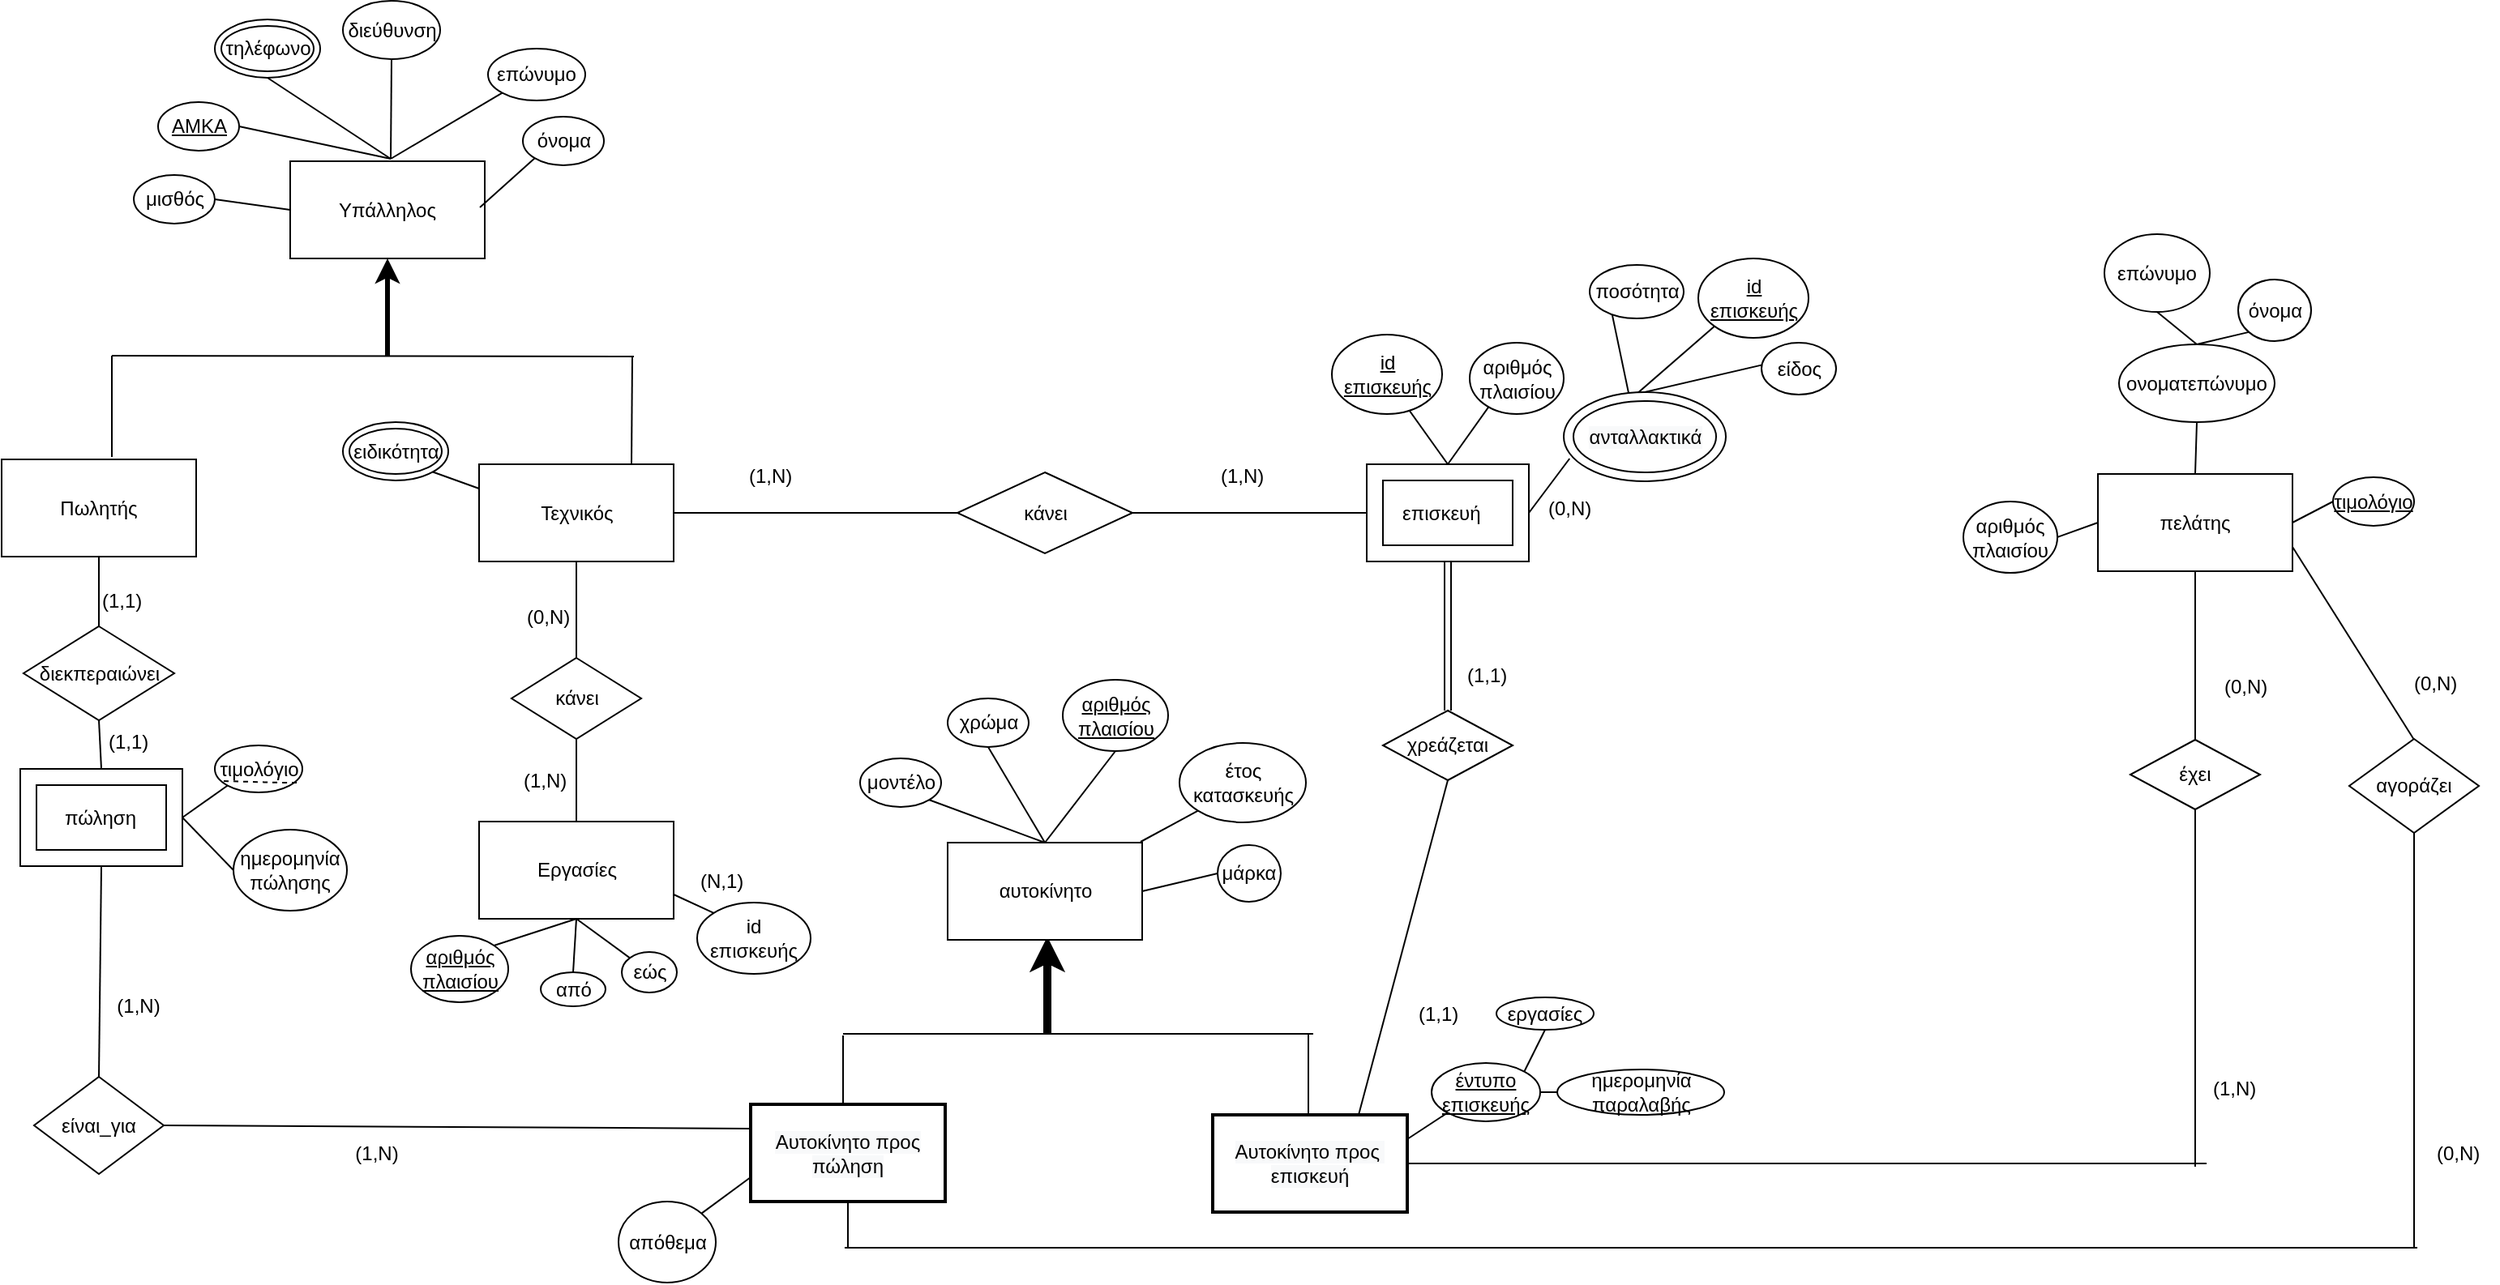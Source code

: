 <mxfile type="google" version="12.2.9" pages="1"><diagram id="rr4znz8swmVcOZx2rcvS" name="Page-1"><mxGraphModel grid="1" shadow="0" math="0" pageHeight="1169" pageWidth="827" pageScale="1" page="1" fold="1" arrows="1" connect="1" tooltips="1" guides="1" gridSize="10" dy="823" dx="2310"><root><mxCell id="0"/><mxCell id="1" parent="0"/><mxCell id="v3lbAGkJHzuz0mMmVtD1-1" style="verticalLabelPosition=bottom;verticalAlign=top;html=1;shape=mxgraph.basic.frame;dx=10;" value="" parent="1" vertex="1"><mxGeometry width="100" as="geometry" height="60" y="754.5" x="-318.5"/></mxCell><mxCell id="v3lbAGkJHzuz0mMmVtD1-2" style="text;html=1;resizable=0;points=[];autosize=1;align=left;verticalAlign=top;spacingTop=-4;" value="πώληση" parent="1" vertex="1"><mxGeometry width="60" as="geometry" height="20" y="774.5" x="-293.5"/></mxCell><mxCell id="v3lbAGkJHzuz0mMmVtD1-5" style="verticalLabelPosition=bottom;verticalAlign=top;html=1;shape=mxgraph.basic.frame;dx=10;" value="" parent="1" vertex="1"><mxGeometry width="100" as="geometry" height="60" y="566.5" x="512"/></mxCell><mxCell id="v3lbAGkJHzuz0mMmVtD1-6" style="text;html=1;resizable=0;points=[];autosize=1;align=left;verticalAlign=top;spacingTop=-4;" value="επισκευή" parent="1" vertex="1"><mxGeometry width="60" as="geometry" height="20" y="587" x="532"/></mxCell><mxCell id="v3lbAGkJHzuz0mMmVtD1-8" style="rounded=0;whiteSpace=wrap;html=1;" value="Τεχνικός" parent="1" vertex="1"><mxGeometry width="120" as="geometry" height="60" y="566.5" x="-35.5"/></mxCell><mxCell id="v3lbAGkJHzuz0mMmVtD1-9" style="rounded=0;whiteSpace=wrap;html=1;" value="Πωλητής" parent="1" vertex="1"><mxGeometry width="120" as="geometry" height="60" y="563.5" x="-330"/></mxCell><mxCell id="v3lbAGkJHzuz0mMmVtD1-11" style="endArrow=none;html=1;" value="" parent="1" edge="1"><mxGeometry width="50" as="geometry" height="50" relative="1"><mxPoint as="sourcePoint" y="499.5" x="-262"/><mxPoint as="targetPoint" y="500" x="60"/></mxGeometry></mxCell><mxCell id="v3lbAGkJHzuz0mMmVtD1-12" style="endArrow=none;html=1;" value="" parent="1" edge="1"><mxGeometry width="50" as="geometry" height="50" relative="1"><mxPoint as="sourcePoint" y="562" x="-262"/><mxPoint as="targetPoint" y="499.5" x="-262"/></mxGeometry></mxCell><mxCell id="v3lbAGkJHzuz0mMmVtD1-13" style="endArrow=classic;html=1;entryX=0.5;entryY=1;entryDx=0;entryDy=0;strokeWidth=3;" value="" parent="1" edge="1"><mxGeometry width="50" as="geometry" height="50" relative="1"><mxPoint as="sourcePoint" y="499.5" x="-92"/><mxPoint as="targetPoint" y="439.5" x="-92"/></mxGeometry></mxCell><mxCell id="v3lbAGkJHzuz0mMmVtD1-32" style="rhombus;whiteSpace=wrap;html=1;fillColor=#FFFFFF;" value="κάνει" parent="1" vertex="1"><mxGeometry width="80" as="geometry" height="50" y="686" x="-15.5"/></mxCell><mxCell id="v3lbAGkJHzuz0mMmVtD1-33" style="endArrow=none;html=1;entryX=0.5;entryY=1;entryDx=0;entryDy=0;exitX=0.5;exitY=0;exitDx=0;exitDy=0;" target="v3lbAGkJHzuz0mMmVtD1-8" value="" parent="1" edge="1" source="v3lbAGkJHzuz0mMmVtD1-32"><mxGeometry width="50" as="geometry" height="50" relative="1"><mxPoint as="sourcePoint" y="753" x="48.5"/><mxPoint as="targetPoint" y="648" x="108.5"/></mxGeometry></mxCell><mxCell id="v3lbAGkJHzuz0mMmVtD1-34" style="endArrow=none;html=1;entryX=0.5;entryY=1;entryDx=0;entryDy=0;exitX=0.5;exitY=0;exitDx=0;exitDy=0;" target="v3lbAGkJHzuz0mMmVtD1-32" value="" parent="1" edge="1" source="IM-QEYMJ15tNJSBS0EWY-40"><mxGeometry width="50" as="geometry" height="50" relative="1"><mxPoint as="sourcePoint" y="773.5" x="0.5"/><mxPoint as="targetPoint" y="863.5" x="0.5"/></mxGeometry></mxCell><mxCell id="v3lbAGkJHzuz0mMmVtD1-76" style="shape=link;html=1;exitX=0.5;exitY=1;exitDx=0;exitDy=0;exitPerimeter=0;entryX=0.5;entryY=0;entryDx=0;entryDy=0;" target="v3lbAGkJHzuz0mMmVtD1-141" value="" parent="1" edge="1" source="v3lbAGkJHzuz0mMmVtD1-5"><mxGeometry width="50" as="geometry" height="50" relative="1"><mxPoint as="sourcePoint" y="483.6" x="612.38"/><mxPoint as="targetPoint" y="600" x="590"/></mxGeometry></mxCell><mxCell id="v3lbAGkJHzuz0mMmVtD1-77" style="rhombus;whiteSpace=wrap;html=1;fillColor=#ffffff;" value="διεκπεραιώνει" parent="1" vertex="1"><mxGeometry width="93" as="geometry" height="58" y="666.5" x="-316.5"/></mxCell><mxCell id="v3lbAGkJHzuz0mMmVtD1-78" style="endArrow=none;html=1;entryX=0.5;entryY=1;entryDx=0;entryDy=0;exitX=0.5;exitY=0;exitDx=0;exitDy=0;" target="v3lbAGkJHzuz0mMmVtD1-9" value="" parent="1" edge="1" source="v3lbAGkJHzuz0mMmVtD1-77"><mxGeometry width="50" as="geometry" height="50" relative="1"><mxPoint as="sourcePoint" y="1093" x="-567"/><mxPoint as="targetPoint" y="1043" x="-517"/></mxGeometry></mxCell><mxCell id="v3lbAGkJHzuz0mMmVtD1-79" style="endArrow=none;html=1;entryX=0.5;entryY=1;entryDx=0;entryDy=0;exitX=0.5;exitY=0;exitDx=0;exitDy=0;exitPerimeter=0;" target="v3lbAGkJHzuz0mMmVtD1-77" value="" parent="1" edge="1" source="v3lbAGkJHzuz0mMmVtD1-1"><mxGeometry width="50" as="geometry" height="50" relative="1"><mxPoint as="sourcePoint" y="1118" x="-587"/><mxPoint as="targetPoint" y="1068" x="-537"/></mxGeometry></mxCell><mxCell id="v3lbAGkJHzuz0mMmVtD1-80" style="rhombus;whiteSpace=wrap;html=1;fillColor=#FFFFFF;" value="κάνει" parent="1" vertex="1"><mxGeometry width="108" as="geometry" height="50" y="571.5" x="259.5"/></mxCell><mxCell id="v3lbAGkJHzuz0mMmVtD1-81" style="endArrow=none;html=1;entryX=1;entryY=0.5;entryDx=0;entryDy=0;exitX=0;exitY=0.5;exitDx=0;exitDy=0;" target="v3lbAGkJHzuz0mMmVtD1-8" value="" parent="1" edge="1" source="v3lbAGkJHzuz0mMmVtD1-80"><mxGeometry width="50" as="geometry" height="50" relative="1"><mxPoint as="sourcePoint" y="1110.5" x="-233"/><mxPoint as="targetPoint" y="1060.5" x="-183"/></mxGeometry></mxCell><mxCell id="v3lbAGkJHzuz0mMmVtD1-85" style="text;html=1;resizable=0;points=[];autosize=1;align=left;verticalAlign=top;spacingTop=-4;" value="(1,1)" parent="1" vertex="1"><mxGeometry width="40" as="geometry" height="20" y="640.5" x="-270"/></mxCell><mxCell id="v3lbAGkJHzuz0mMmVtD1-86" style="text;html=1;resizable=0;points=[];autosize=1;align=left;verticalAlign=top;spacingTop=-4;" value="(1,1)" parent="1" vertex="1"><mxGeometry width="40" as="geometry" height="20" y="728" x="-266"/></mxCell><mxCell id="v3lbAGkJHzuz0mMmVtD1-95" style="text;html=1;resizable=0;points=[];autosize=1;align=left;verticalAlign=top;spacingTop=-4;" value="(0,Ν)" parent="1" vertex="1"><mxGeometry width="40" as="geometry" height="20" y="650.5" x="-8.5"/></mxCell><mxCell id="v3lbAGkJHzuz0mMmVtD1-96" style="text;html=1;resizable=0;points=[];autosize=1;align=left;verticalAlign=top;spacingTop=-4;" value="(1,Ν)" parent="1" vertex="1"><mxGeometry width="40" as="geometry" height="20" y="751.5" x="-10"/></mxCell><mxCell id="v3lbAGkJHzuz0mMmVtD1-97" style="text;html=1;resizable=0;points=[];autosize=1;align=left;verticalAlign=top;spacingTop=-4;" value="(0,Ν)" parent="1" vertex="1"><mxGeometry width="40" as="geometry" height="20" y="583.5" x="622"/></mxCell><mxCell id="v3lbAGkJHzuz0mMmVtD1-104" style="rhombus;whiteSpace=wrap;html=1;fillColor=#FFFFFF;" value="είναι_για" parent="1" vertex="1"><mxGeometry width="80" as="geometry" height="60" y="944.5" x="-310"/></mxCell><mxCell id="v3lbAGkJHzuz0mMmVtD1-105" style="endArrow=none;html=1;entryX=0.5;entryY=1;entryDx=0;entryDy=0;entryPerimeter=0;exitX=0.5;exitY=0;exitDx=0;exitDy=0;" target="v3lbAGkJHzuz0mMmVtD1-1" value="" parent="1" edge="1" source="v3lbAGkJHzuz0mMmVtD1-104"><mxGeometry width="50" as="geometry" height="50" relative="1"><mxPoint as="sourcePoint" y="1090" x="-268"/><mxPoint as="targetPoint" y="1140" x="-270"/></mxGeometry></mxCell><mxCell id="v3lbAGkJHzuz0mMmVtD1-109" style="text;html=1;resizable=0;points=[];autosize=1;align=left;verticalAlign=top;spacingTop=-4;" value="&lt;span style=&quot;display: inline ; float: none ; background-color: rgb(248 , 249 , 250) ; color: transparent ; font-family: monospace ; font-size: 0px ; font-style: normal ; font-variant: normal ; font-weight: 400 ; letter-spacing: normal ; text-align: left ; text-decoration: none ; text-indent: 0px ; text-transform: none ; white-space: nowrap ; word-break: break-all ; word-spacing: 0px&quot;&gt;%3CmxGraphModel%3E%3Croot%3E%3CmxCell%20id%3D%220%22%2F%3E%3CmxCell%20id%3D%221%22%20parent%3D%220%22%2F%3E%3CmxCell%20id%3D%222%22%20style%3D%22endArrow%3Dnone%3Bhtml%3D1%3B%22%20value%3D%22%22%20parent%3D%221%22%20edge%3D%221%22%3E%3CmxGeometry%20width%3D%2250%22%20as%3D%22geometry%22%20height%3D%2250%22%20relative%3D%221%22%3E%3CmxPoint%20as%3D%22sourcePoint%22%20x%3D%22-110%22%20y%3D%22330%22%2F%3E%3CmxPoint%20as%3D%22targetPoint%22%20x%3D%22610%22%20y%3D%22330%22%2F%3E%3C%2FmxGeometry%3E%3C%2FmxCell%3E%3CmxCell%20id%3D%223%22%20style%3D%22endArrow%3Dclassic%3Bhtml%3D1%3BentryX%3D0.5%3BentryY%3D1%3BentryDx%3D0%3BentryDy%3D0%3BstrokeWidth%3D5%3B%22%20value%3D%22%22%20parent%3D%221%22%20edge%3D%221%22%3E%3CmxGeometry%20width%3D%2250%22%20as%3D%22geometry%22%20height%3D%2250%22%20relative%3D%221%22%3E%3CmxPoint%20as%3D%22sourcePoint%22%20x%3D%22258%22%20y%3D%22330%22%2F%3E%3CmxPoint%20as%3D%22targetPoint%22%20x%3D%22258%22%20y%3D%22270%22%2F%3E%3C%2FmxGeometry%3E%3C%2FmxCell%3E%3C%2Froot%3E%3C%2FmxGraphModel%3Eωωω&lt;/span&gt;" parent="1" vertex="1"><mxGeometry width="20" as="geometry" height="20" y="924" x="317"/></mxCell><mxCell id="v3lbAGkJHzuz0mMmVtD1-110" style="endArrow=none;html=1;" value="" parent="1" edge="1"><mxGeometry width="50" as="geometry" height="50" relative="1"><mxPoint as="sourcePoint" y="918" x="189"/><mxPoint as="targetPoint" y="918" x="479"/></mxGeometry></mxCell><mxCell id="v3lbAGkJHzuz0mMmVtD1-111" style="endArrow=classic;html=1;entryX=0.5;entryY=1;entryDx=0;entryDy=0;strokeWidth=5;" value="" parent="1" edge="1"><mxGeometry width="50" as="geometry" height="50" relative="1"><mxPoint as="sourcePoint" y="918" x="315"/><mxPoint as="targetPoint" y="858" x="315"/></mxGeometry></mxCell><mxCell id="v3lbAGkJHzuz0mMmVtD1-112" style="endArrow=none;html=1;" value="" parent="1" edge="1"><mxGeometry width="50" as="geometry" height="50" relative="1"><mxPoint as="sourcePoint" y="969" x="189"/><mxPoint as="targetPoint" y="919" x="189"/><Array as="points"><mxPoint y="949" x="189"/></Array></mxGeometry></mxCell><mxCell id="v3lbAGkJHzuz0mMmVtD1-113" style="endArrow=none;html=1;" value="" parent="1" edge="1"><mxGeometry width="50" as="geometry" height="50" relative="1"><mxPoint as="sourcePoint" y="968" x="476.0"/><mxPoint as="targetPoint" y="918" x="476.0"/><Array as="points"><mxPoint y="948" x="476"/></Array></mxGeometry></mxCell><mxCell id="v3lbAGkJHzuz0mMmVtD1-114" style="rounded=0;whiteSpace=wrap;html=1;strokeWidth=2;" value="&lt;span style=&quot;display: inline ; float: none ; background-color: rgb(248 , 249 , 250) ; color: rgb(0 , 0 , 0) ; font-family: &amp;#34;helvetica&amp;#34; ; font-size: 12px ; font-style: normal ; font-variant: normal ; font-weight: normal ; letter-spacing: normal ; line-height: 1.2 ; overflow-wrap: normal ; text-align: center ; text-decoration: none ; text-indent: 0px ; text-transform: none ; white-space: normal ; word-spacing: 0px&quot;&gt;Αυτοκίνητο προς&lt;/span&gt;&lt;br style=&quot;color: rgb(0 , 0 , 0) ; font-family: &amp;#34;helvetica&amp;#34; ; font-size: 12px ; font-style: normal ; font-variant: normal ; font-weight: 400 ; letter-spacing: normal ; text-align: center ; text-decoration: none ; text-indent: 0px ; text-transform: none ; white-space: normal ; word-spacing: 0px&quot;&gt;&lt;span style=&quot;display: inline ; float: none ; background-color: rgb(248 , 249 , 250) ; color: rgb(0 , 0 , 0) ; font-family: &amp;#34;helvetica&amp;#34; ; font-size: 12px ; font-style: normal ; font-variant: normal ; font-weight: normal ; letter-spacing: normal ; line-height: 1.2 ; overflow-wrap: normal ; text-align: center ; text-decoration: none ; text-indent: 0px ; text-transform: none ; white-space: normal ; word-spacing: 0px&quot;&gt;πώληση&lt;/span&gt;" parent="1" vertex="1"><mxGeometry width="120" as="geometry" height="60" y="961.5" x="132"/></mxCell><mxCell id="v3lbAGkJHzuz0mMmVtD1-115" style="rounded=0;whiteSpace=wrap;html=1;strokeWidth=2;" value="&lt;span style=&quot;display: inline ; float: none ; background-color: rgb(248 , 249 , 250) ; color: rgb(0 , 0 , 0) ; font-family: &amp;#34;helvetica&amp;#34; ; font-size: 12px ; font-style: normal ; font-variant: normal ; font-weight: normal ; letter-spacing: normal ; line-height: 1.2 ; overflow-wrap: normal ; text-align: center ; text-decoration: none ; text-indent: 0px ; text-transform: none ; white-space: normal ; word-spacing: 0px&quot;&gt;Αυτοκίνητο προς&amp;nbsp;&lt;/span&gt;&lt;br style=&quot;color: rgb(0 , 0 , 0) ; font-family: &amp;#34;helvetica&amp;#34; ; font-size: 12px ; font-style: normal ; font-variant: normal ; font-weight: 400 ; letter-spacing: normal ; text-align: center ; text-decoration: none ; text-indent: 0px ; text-transform: none ; white-space: normal ; word-spacing: 0px&quot;&gt;&lt;span style=&quot;display: inline ; float: none ; background-color: rgb(248 , 249 , 250) ; color: rgb(0 , 0 , 0) ; font-family: &amp;#34;helvetica&amp;#34; ; font-size: 12px ; font-style: normal ; font-variant: normal ; font-weight: normal ; letter-spacing: normal ; line-height: 1.2 ; overflow-wrap: normal ; text-align: center ; text-decoration: none ; text-indent: 0px ; text-transform: none ; white-space: normal ; word-spacing: 0px&quot;&gt;επισκευή&lt;/span&gt;" parent="1" vertex="1"><mxGeometry width="120" as="geometry" height="60" y="968" x="417"/></mxCell><mxCell id="v3lbAGkJHzuz0mMmVtD1-116" style="endArrow=none;html=1;" value="" parent="1" edge="1"><mxGeometry width="50" as="geometry" height="50" relative="1"><mxPoint as="sourcePoint" y="500" x="59"/><mxPoint as="targetPoint" y="566.5" x="58.5"/></mxGeometry></mxCell><mxCell id="v3lbAGkJHzuz0mMmVtD1-117" style="endArrow=none;html=1;exitX=1;exitY=0.5;exitDx=0;exitDy=0;" value="" parent="1" edge="1" source="v3lbAGkJHzuz0mMmVtD1-115"><mxGeometry width="50" as="geometry" height="50" relative="1"><mxPoint as="sourcePoint" y="967.5" x="532.5"/><mxPoint as="targetPoint" y="998" x="1030"/></mxGeometry></mxCell><mxCell id="v3lbAGkJHzuz0mMmVtD1-118" style="endArrow=none;html=1;entryX=1;entryY=0.75;entryDx=0;entryDy=0;exitX=0.5;exitY=0;exitDx=0;exitDy=0;" value="" parent="1" edge="1"><mxGeometry width="50" as="geometry" height="50" relative="1"><mxPoint as="sourcePoint" y="736.5" x="1158.0"/><mxPoint as="targetPoint" y="617.5" x="1083"/></mxGeometry></mxCell><mxCell id="v3lbAGkJHzuz0mMmVtD1-119" style="endArrow=none;html=1;exitX=0;exitY=0.25;exitDx=0;exitDy=0;entryX=1;entryY=0.5;entryDx=0;entryDy=0;" target="v3lbAGkJHzuz0mMmVtD1-104" value="" parent="1" edge="1" source="v3lbAGkJHzuz0mMmVtD1-114"><mxGeometry width="50" as="geometry" height="50" relative="1"><mxPoint as="sourcePoint" y="1497.5" x="-407.5"/><mxPoint as="targetPoint" y="687.5" x="132.5"/></mxGeometry></mxCell><mxCell id="v3lbAGkJHzuz0mMmVtD1-120" style="endArrow=none;html=1;entryX=0;entryY=0.5;entryDx=0;entryDy=0;entryPerimeter=0;exitX=1;exitY=0.5;exitDx=0;exitDy=0;" target="v3lbAGkJHzuz0mMmVtD1-5" value="" parent="1" edge="1" source="v3lbAGkJHzuz0mMmVtD1-80"><mxGeometry width="50" as="geometry" height="50" relative="1"><mxPoint as="sourcePoint" y="1190" x="-330"/><mxPoint as="targetPoint" y="1140" x="-280"/></mxGeometry></mxCell><mxCell id="v3lbAGkJHzuz0mMmVtD1-121" style="endArrow=none;html=1;entryX=0.5;entryY=1;entryDx=0;entryDy=0;exitX=0.5;exitY=0;exitDx=0;exitDy=0;" value="" parent="1" edge="1"><mxGeometry width="50" as="geometry" height="50" relative="1"><mxPoint as="sourcePoint" y="736" x="1023.0"/><mxPoint as="targetPoint" y="632.5" x="1023"/></mxGeometry></mxCell><mxCell id="v3lbAGkJHzuz0mMmVtD1-122" style="endArrow=none;html=1;exitX=0.5;exitY=1;exitDx=0;exitDy=0;" value="" parent="1" edge="1" source="yjX0vW4vthJtb6l5D8_6-14"><mxGeometry width="50" as="geometry" height="50" relative="1"><mxPoint as="sourcePoint" y="800" x="1023.0"/><mxPoint as="targetPoint" y="1000" x="1023"/></mxGeometry></mxCell><mxCell id="v3lbAGkJHzuz0mMmVtD1-123" style="endArrow=none;html=1;entryX=0.5;entryY=1;entryDx=0;entryDy=0;" target="yjX0vW4vthJtb6l5D8_6-15" value="" parent="1" edge="1"><mxGeometry width="50" as="geometry" height="50" relative="1"><mxPoint as="sourcePoint" y="1050" x="1158"/><mxPoint as="targetPoint" y="800.5" x="1158.0"/></mxGeometry></mxCell><mxCell id="v3lbAGkJHzuz0mMmVtD1-124" style="endArrow=none;html=1;" value="" parent="1" edge="1"><mxGeometry width="50" as="geometry" height="50" relative="1"><mxPoint as="sourcePoint" y="1050" x="190"/><mxPoint as="targetPoint" y="1050" x="1160"/></mxGeometry></mxCell><mxCell id="v3lbAGkJHzuz0mMmVtD1-125" style="endArrow=none;html=1;entryX=0.5;entryY=1;entryDx=0;entryDy=0;" target="v3lbAGkJHzuz0mMmVtD1-114" value="" parent="1" edge="1"><mxGeometry width="50" as="geometry" height="50" relative="1"><mxPoint as="sourcePoint" y="1050" x="192"/><mxPoint as="targetPoint" y="1140" x="-280"/></mxGeometry></mxCell><mxCell id="v3lbAGkJHzuz0mMmVtD1-126" style="text;html=1;resizable=0;points=[];autosize=1;align=left;verticalAlign=top;spacingTop=-4;" value="(0,Ν)" parent="1" vertex="1"><mxGeometry width="40" as="geometry" height="20" y="691.5" x="1156"/></mxCell><mxCell id="v3lbAGkJHzuz0mMmVtD1-127" style="text;html=1;resizable=0;points=[];autosize=1;align=left;verticalAlign=top;spacingTop=-4;" value="(0,Ν)" parent="1" vertex="1"><mxGeometry width="40" as="geometry" height="20" y="981.5" x="1170"/></mxCell><mxCell id="v3lbAGkJHzuz0mMmVtD1-128" style="text;html=1;resizable=0;points=[];autosize=1;align=left;verticalAlign=top;spacingTop=-4;" value="(0,Ν)" parent="1" vertex="1"><mxGeometry width="40" as="geometry" height="20" y="693.5" x="1039"/></mxCell><mxCell id="v3lbAGkJHzuz0mMmVtD1-129" style="text;html=1;resizable=0;points=[];autosize=1;align=left;verticalAlign=top;spacingTop=-4;" value="(1,Ν)" parent="1" vertex="1"><mxGeometry width="40" as="geometry" height="20" y="941.5" x="1032"/></mxCell><mxCell id="v3lbAGkJHzuz0mMmVtD1-130" style="endArrow=none;html=1;exitX=0.75;exitY=0;exitDx=0;exitDy=0;entryX=0.5;entryY=1;entryDx=0;entryDy=0;" target="v3lbAGkJHzuz0mMmVtD1-141" value="" parent="1" edge="1" source="v3lbAGkJHzuz0mMmVtD1-115"><mxGeometry width="50" as="geometry" height="50" relative="1"><mxPoint as="sourcePoint" y="1130" x="-330"/><mxPoint as="targetPoint" y="850" x="540"/></mxGeometry></mxCell><mxCell id="v3lbAGkJHzuz0mMmVtD1-131" style="text;html=1;resizable=0;points=[];autosize=1;align=left;verticalAlign=top;spacingTop=-4;" value="(1,1)" parent="1" vertex="1"><mxGeometry width="40" as="geometry" height="20" y="895.5" x="542"/></mxCell><mxCell id="v3lbAGkJHzuz0mMmVtD1-132" style="endArrow=none;html=1;entryX=0.5;entryY=0;entryDx=0;entryDy=0;entryPerimeter=0;exitX=0.5;exitY=1;exitDx=0;exitDy=0;" target="v3lbAGkJHzuz0mMmVtD1-5" value="" parent="1" edge="1"><mxGeometry width="50" as="geometry" height="50" relative="1"><mxPoint as="sourcePoint" y="531.5" x="537"/><mxPoint as="targetPoint" y="1168.5" x="-320"/></mxGeometry></mxCell><mxCell id="v3lbAGkJHzuz0mMmVtD1-133" style="endArrow=none;html=1;entryX=0;entryY=1;entryDx=0;entryDy=0;exitX=0.5;exitY=0;exitDx=0;exitDy=0;exitPerimeter=0;" value="" parent="1" edge="1" source="v3lbAGkJHzuz0mMmVtD1-5"><mxGeometry width="50" as="geometry" height="50" relative="1"><mxPoint as="sourcePoint" y="1218.5" x="-370"/><mxPoint as="targetPoint" y="530.071" x="587.929"/></mxGeometry></mxCell><mxCell id="v3lbAGkJHzuz0mMmVtD1-134" style="text;html=1;resizable=0;points=[];autosize=1;align=left;verticalAlign=top;spacingTop=-4;" value="(1,Ν)" parent="1" vertex="1"><mxGeometry width="40" as="geometry" height="20" y="563.5" x="129"/></mxCell><mxCell id="v3lbAGkJHzuz0mMmVtD1-135" style="text;html=1;resizable=0;points=[];autosize=1;align=left;verticalAlign=top;spacingTop=-4;" value="(1,Ν)" parent="1" vertex="1"><mxGeometry width="40" as="geometry" height="20" y="564" x="419.5"/></mxCell><mxCell id="v3lbAGkJHzuz0mMmVtD1-141" style="rhombus;whiteSpace=wrap;html=1;" value="χρεάζεται" parent="1" vertex="1"><mxGeometry width="80" as="geometry" height="43" y="718.5" x="522"/></mxCell><mxCell id="v3lbAGkJHzuz0mMmVtD1-142" style="ellipse;whiteSpace=wrap;html=1;" value="&lt;u&gt;έντυπο&lt;br&gt;επισκευής&lt;/u&gt;" parent="1" vertex="1"><mxGeometry width="67" as="geometry" height="36" y="936" x="552"/></mxCell><mxCell id="v3lbAGkJHzuz0mMmVtD1-143" style="ellipse;whiteSpace=wrap;html=1;" value="εργασίες" parent="1" vertex="1"><mxGeometry width="60" as="geometry" height="20" y="895.5" x="592"/></mxCell><mxCell id="v3lbAGkJHzuz0mMmVtD1-144" style="ellipse;whiteSpace=wrap;html=1;" value="ημερομηνία&lt;br&gt;παραλαβής" parent="1" vertex="1"><mxGeometry width="103" as="geometry" height="28" y="940" x="629.5"/></mxCell><mxCell id="v3lbAGkJHzuz0mMmVtD1-145" style="endArrow=none;html=1;entryX=0.5;entryY=1;entryDx=0;entryDy=0;exitX=1;exitY=0;exitDx=0;exitDy=0;" target="v3lbAGkJHzuz0mMmVtD1-143" value="" parent="1" edge="1" source="v3lbAGkJHzuz0mMmVtD1-142"><mxGeometry width="50" as="geometry" height="50" relative="1"><mxPoint as="sourcePoint" y="1130" x="612"/><mxPoint as="targetPoint" y="1080" x="662"/></mxGeometry></mxCell><mxCell id="v3lbAGkJHzuz0mMmVtD1-146" style="endArrow=none;html=1;entryX=0;entryY=0.5;entryDx=0;entryDy=0;exitX=1;exitY=0.5;exitDx=0;exitDy=0;" target="v3lbAGkJHzuz0mMmVtD1-144" value="" parent="1" edge="1" source="v3lbAGkJHzuz0mMmVtD1-142"><mxGeometry width="50" as="geometry" height="50" relative="1"><mxPoint as="sourcePoint" y="1130" x="612"/><mxPoint as="targetPoint" y="1080" x="662"/></mxGeometry></mxCell><mxCell id="v3lbAGkJHzuz0mMmVtD1-147" style="endArrow=none;html=1;entryX=0;entryY=1;entryDx=0;entryDy=0;exitX=1;exitY=0.25;exitDx=0;exitDy=0;" target="v3lbAGkJHzuz0mMmVtD1-142" value="" parent="1" edge="1" source="v3lbAGkJHzuz0mMmVtD1-115"><mxGeometry width="50" as="geometry" height="50" relative="1"><mxPoint as="sourcePoint" y="1120" x="70"/><mxPoint as="targetPoint" y="1070" x="120"/></mxGeometry></mxCell><mxCell id="v3lbAGkJHzuz0mMmVtD1-155" style="ellipse;whiteSpace=wrap;html=1;" value="απόθεμα" parent="1" vertex="1"><mxGeometry width="60" as="geometry" height="50" y="1021.5" x="50.5"/></mxCell><mxCell id="v3lbAGkJHzuz0mMmVtD1-156" style="endArrow=none;html=1;entryX=0;entryY=0.75;entryDx=0;entryDy=0;exitX=1;exitY=0;exitDx=0;exitDy=0;" target="v3lbAGkJHzuz0mMmVtD1-114" value="" parent="1" edge="1" source="v3lbAGkJHzuz0mMmVtD1-155"><mxGeometry width="50" as="geometry" height="50" relative="1"><mxPoint as="sourcePoint" y="1140" x="-330"/><mxPoint as="targetPoint" y="1090" x="-280"/></mxGeometry></mxCell><mxCell id="v3lbAGkJHzuz0mMmVtD1-157" style="ellipse;whiteSpace=wrap;html=1;" value="ημερομηνία&lt;br&gt;πώλησης" parent="1" vertex="1"><mxGeometry width="70" as="geometry" height="50" y="792" x="-187"/></mxCell><mxCell id="v3lbAGkJHzuz0mMmVtD1-158" style="endArrow=none;html=1;entryX=1;entryY=0.5;entryDx=0;entryDy=0;entryPerimeter=0;exitX=0;exitY=0.5;exitDx=0;exitDy=0;" target="v3lbAGkJHzuz0mMmVtD1-1" value="" parent="1" edge="1" source="v3lbAGkJHzuz0mMmVtD1-157"><mxGeometry width="50" as="geometry" height="50" relative="1"><mxPoint as="sourcePoint" y="1240" x="-330"/><mxPoint as="targetPoint" y="1190" x="-280"/></mxGeometry></mxCell><mxCell id="v3lbAGkJHzuz0mMmVtD1-162" style="text;html=1;resizable=0;points=[];autosize=1;align=left;verticalAlign=top;spacingTop=-4;" value="(1,1)" parent="1" vertex="1"><mxGeometry width="40" as="geometry" height="20" y="686.5" x="572"/></mxCell><mxCell id="IM-QEYMJ15tNJSBS0EWY-1" style="rounded=0;whiteSpace=wrap;html=1;" value="πελάτης" parent="1" vertex="1"><mxGeometry width="120" as="geometry" height="60" y="572.5" x="963"/></mxCell><mxCell id="IM-QEYMJ15tNJSBS0EWY-2" style="endArrow=none;html=1;entryX=0.5;entryY=1;entryDx=0;entryDy=0;exitX=0.5;exitY=0;exitDx=0;exitDy=0;" target="IM-QEYMJ15tNJSBS0EWY-5" value="" parent="1" edge="1" source="IM-QEYMJ15tNJSBS0EWY-1"><mxGeometry width="50" as="geometry" height="50" relative="1"><mxPoint as="sourcePoint" y="569.5" x="1030"/><mxPoint as="targetPoint" y="534.5" x="1029"/><Array as="points"/></mxGeometry></mxCell><mxCell id="IM-QEYMJ15tNJSBS0EWY-3" style="endArrow=none;html=1;entryX=0;entryY=0.5;entryDx=0;entryDy=0;exitX=1;exitY=0.5;exitDx=0;exitDy=0;" target="IM-QEYMJ15tNJSBS0EWY-1" value="" parent="1" edge="1" source="IM-QEYMJ15tNJSBS0EWY-11"><mxGeometry width="50" as="geometry" height="50" relative="1"><mxPoint as="sourcePoint" y="615.429" x="935.071"/><mxPoint as="targetPoint" y="712.5" x="963"/></mxGeometry></mxCell><mxCell id="IM-QEYMJ15tNJSBS0EWY-4" style="endArrow=none;html=1;entryX=1;entryY=0.5;entryDx=0;entryDy=0;exitX=0;exitY=0.5;exitDx=0;exitDy=0;" target="IM-QEYMJ15tNJSBS0EWY-1" value="" parent="1" edge="1" source="IM-QEYMJ15tNJSBS0EWY-10"><mxGeometry width="50" as="geometry" height="50" relative="1"><mxPoint as="sourcePoint" y="624" x="1138"/><mxPoint as="targetPoint" y="1182.5" x="383"/></mxGeometry></mxCell><mxCell id="IM-QEYMJ15tNJSBS0EWY-5" style="ellipse;whiteSpace=wrap;html=1;" value="ονοματεπώνυμο" parent="1" vertex="1"><mxGeometry width="96" as="geometry" height="48" y="492.5" x="976"/></mxCell><mxCell id="IM-QEYMJ15tNJSBS0EWY-6" style="ellipse;whiteSpace=wrap;html=1;" value="όνομα" parent="1" vertex="1"><mxGeometry width="45" as="geometry" height="38" y="452.5" x="1049.5"/></mxCell><mxCell id="IM-QEYMJ15tNJSBS0EWY-7" style="ellipse;whiteSpace=wrap;html=1;" value="επώνυμο" parent="1" vertex="1"><mxGeometry width="65" as="geometry" height="48" y="424.5" x="967"/></mxCell><mxCell id="IM-QEYMJ15tNJSBS0EWY-8" style="endArrow=none;html=1;entryX=0.5;entryY=1;entryDx=0;entryDy=0;exitX=0.5;exitY=0;exitDx=0;exitDy=0;" target="IM-QEYMJ15tNJSBS0EWY-7" value="" parent="1" edge="1" source="IM-QEYMJ15tNJSBS0EWY-5"><mxGeometry width="50" as="geometry" height="50" relative="1"><mxPoint as="sourcePoint" y="761" x="915"/><mxPoint as="targetPoint" y="711" x="965"/></mxGeometry></mxCell><mxCell id="IM-QEYMJ15tNJSBS0EWY-9" style="endArrow=none;html=1;entryX=0;entryY=1;entryDx=0;entryDy=0;exitX=0.5;exitY=0;exitDx=0;exitDy=0;" target="IM-QEYMJ15tNJSBS0EWY-6" value="" parent="1" edge="1" source="IM-QEYMJ15tNJSBS0EWY-5"><mxGeometry width="50" as="geometry" height="50" relative="1"><mxPoint as="sourcePoint" y="482.5" x="1041"/><mxPoint as="targetPoint" y="472.5" x="1000.5"/></mxGeometry></mxCell><mxCell id="IM-QEYMJ15tNJSBS0EWY-10" style="ellipse;whiteSpace=wrap;html=1;" value="&lt;u&gt;τιμολόγιο&lt;/u&gt;" parent="1" vertex="1"><mxGeometry width="50" as="geometry" height="30" y="574.5" x="1108"/></mxCell><mxCell id="IM-QEYMJ15tNJSBS0EWY-11" style="ellipse;whiteSpace=wrap;html=1;" value="αριθμός&lt;br&gt;πλαισίου" parent="1" vertex="1"><mxGeometry width="58" as="geometry" height="44" y="589.5" x="880"/></mxCell><mxCell id="IM-QEYMJ15tNJSBS0EWY-21" style="ellipse;whiteSpace=wrap;html=1;" value="&lt;u&gt;id&lt;br&gt;επισκευής&lt;br&gt;&lt;/u&gt;" parent="1" vertex="1"><mxGeometry width="68" as="geometry" height="49" y="486.5" x="490.5"/></mxCell><mxCell id="IM-QEYMJ15tNJSBS0EWY-22" style="ellipse;whiteSpace=wrap;html=1;" value="αριθμός&lt;br&gt;πλαισίου" parent="1" vertex="1"><mxGeometry width="58" as="geometry" height="44" y="491.5" x="575.5"/></mxCell><mxCell id="IM-QEYMJ15tNJSBS0EWY-23" style="rounded=0;whiteSpace=wrap;html=1;" value="Υπάλληλος" parent="1" vertex="1"><mxGeometry width="120" as="geometry" height="60" y="379.5" x="-152"/></mxCell><mxCell id="IM-QEYMJ15tNJSBS0EWY-24" style="endArrow=none;html=1;entryX=0;entryY=0.5;entryDx=0;entryDy=0;exitX=1;exitY=0.5;exitDx=0;exitDy=0;" target="IM-QEYMJ15tNJSBS0EWY-23" value="" parent="1" edge="1" source="IM-QEYMJ15tNJSBS0EWY-30"><mxGeometry width="50" as="geometry" height="50" relative="1"><mxPoint as="sourcePoint" y="439.5" x="-190"/><mxPoint as="targetPoint" y="899.5" x="-272"/></mxGeometry></mxCell><mxCell id="IM-QEYMJ15tNJSBS0EWY-25" style="endArrow=none;html=1;entryX=0.5;entryY=0;entryDx=0;entryDy=0;exitX=1;exitY=0.5;exitDx=0;exitDy=0;" value="" parent="1" edge="1" source="IM-QEYMJ15tNJSBS0EWY-31"><mxGeometry width="50" as="geometry" height="50" relative="1"><mxPoint as="sourcePoint" y="543" x="-460"/><mxPoint as="targetPoint" y="378" x="-90.0"/></mxGeometry></mxCell><mxCell id="IM-QEYMJ15tNJSBS0EWY-26" style="endArrow=none;html=1;entryX=0.5;entryY=0;entryDx=0;entryDy=0;exitX=0.5;exitY=1;exitDx=0;exitDy=0;" value="" parent="1" edge="1" source="IM-QEYMJ15tNJSBS0EWY-35"><mxGeometry width="50" as="geometry" height="50" relative="1"><mxPoint as="sourcePoint" y="337" x="-159.5"/><mxPoint as="targetPoint" y="378" x="-90.0"/></mxGeometry></mxCell><mxCell id="IM-QEYMJ15tNJSBS0EWY-27" style="endArrow=none;html=1;entryX=0.5;entryY=0;entryDx=0;entryDy=0;exitX=0.5;exitY=1;exitDx=0;exitDy=0;" value="" parent="1" edge="1" source="IM-QEYMJ15tNJSBS0EWY-34"><mxGeometry width="50" as="geometry" height="50" relative="1"><mxPoint as="sourcePoint" y="335.071" x="-87.071"/><mxPoint as="targetPoint" y="378" x="-90.0"/></mxGeometry></mxCell><mxCell id="IM-QEYMJ15tNJSBS0EWY-28" style="endArrow=none;html=1;entryX=0.5;entryY=0;entryDx=0;entryDy=0;exitX=0;exitY=1;exitDx=0;exitDy=0;" value="" parent="1" edge="1" source="IM-QEYMJ15tNJSBS0EWY-33"><mxGeometry width="50" as="geometry" height="50" relative="1"><mxPoint as="sourcePoint" y="355.071" x="-17.071"/><mxPoint as="targetPoint" y="378" x="-90.0"/></mxGeometry></mxCell><mxCell id="IM-QEYMJ15tNJSBS0EWY-29" style="endArrow=none;html=1;entryX=0;entryY=1;entryDx=0;entryDy=0;exitX=1;exitY=0.5;exitDx=0;exitDy=0;" target="IM-QEYMJ15tNJSBS0EWY-32" value="" parent="1" edge="1"><mxGeometry width="50" as="geometry" height="50" relative="1"><mxPoint as="sourcePoint" y="408" x="-35.0"/><mxPoint as="targetPoint" y="388"/></mxGeometry></mxCell><mxCell id="IM-QEYMJ15tNJSBS0EWY-30" style="ellipse;whiteSpace=wrap;html=1;" value="μισθός" parent="1" vertex="1"><mxGeometry width="50" as="geometry" height="30" y="388" x="-248.5"/></mxCell><mxCell id="IM-QEYMJ15tNJSBS0EWY-31" style="ellipse;whiteSpace=wrap;html=1;" value="&lt;u&gt;ΑΜΚΑ&lt;/u&gt;" parent="1" vertex="1"><mxGeometry width="50" as="geometry" height="30" y="343" x="-233.5"/></mxCell><mxCell id="IM-QEYMJ15tNJSBS0EWY-32" style="ellipse;whiteSpace=wrap;html=1;" value="όνομα" parent="1" vertex="1"><mxGeometry width="50" as="geometry" height="30" y="352" x="-8.5"/></mxCell><mxCell id="IM-QEYMJ15tNJSBS0EWY-33" style="ellipse;whiteSpace=wrap;html=1;" value="επώνυμο" parent="1" vertex="1"><mxGeometry width="60" as="geometry" height="32" y="310" x="-30"/></mxCell><mxCell id="IM-QEYMJ15tNJSBS0EWY-34" style="ellipse;whiteSpace=wrap;html=1;" value="διεύθυνση" parent="1" vertex="1"><mxGeometry width="60" as="geometry" height="36" y="280.5" x="-119.5"/></mxCell><mxCell id="IM-QEYMJ15tNJSBS0EWY-35" style="ellipse;shape=doubleEllipse;whiteSpace=wrap;html=1;" value="τηλέφωνο" parent="1" vertex="1"><mxGeometry width="65" as="geometry" height="36" y="292" x="-198.5"/></mxCell><mxCell id="IM-QEYMJ15tNJSBS0EWY-37" style="ellipse;shape=doubleEllipse;whiteSpace=wrap;html=1;" value="ειδικότητα" parent="1" vertex="1"><mxGeometry width="65" as="geometry" height="36" y="540.5" x="-119.5"/></mxCell><mxCell id="IM-QEYMJ15tNJSBS0EWY-39" style="endArrow=none;html=1;entryX=0;entryY=0.25;entryDx=0;entryDy=0;exitX=1;exitY=1;exitDx=0;exitDy=0;" value="" parent="1" edge="1" source="IM-QEYMJ15tNJSBS0EWY-37"><mxGeometry width="50" as="geometry" height="50" relative="1"><mxPoint as="sourcePoint" y="1120" x="-590"/><mxPoint as="targetPoint" y="581.5" x="-35.5"/></mxGeometry></mxCell><mxCell id="IM-QEYMJ15tNJSBS0EWY-40" style="rounded=0;whiteSpace=wrap;html=1;" value="Εργασίες" parent="1" vertex="1"><mxGeometry width="120" as="geometry" height="60" y="787" x="-35.5"/></mxCell><mxCell id="IM-QEYMJ15tNJSBS0EWY-41" style="endArrow=none;html=1;entryX=0.5;entryY=1;entryDx=0;entryDy=0;exitX=1;exitY=0;exitDx=0;exitDy=0;" target="IM-QEYMJ15tNJSBS0EWY-40" value="" parent="1" edge="1" source="IM-QEYMJ15tNJSBS0EWY-49"><mxGeometry width="50" as="geometry" height="50" relative="1"><mxPoint as="sourcePoint" y="863.5" x="-13.5"/><mxPoint as="targetPoint" y="903.5" x="-171.5"/></mxGeometry></mxCell><mxCell id="IM-QEYMJ15tNJSBS0EWY-42" style="endArrow=none;html=1;entryX=0.5;entryY=1;entryDx=0;entryDy=0;exitX=0.5;exitY=0;exitDx=0;exitDy=0;" target="IM-QEYMJ15tNJSBS0EWY-40" value="" parent="1" edge="1" source="IM-QEYMJ15tNJSBS0EWY-48"><mxGeometry width="50" as="geometry" height="50" relative="1"><mxPoint as="sourcePoint" y="863.5" x="26.5"/><mxPoint as="targetPoint" y="903.5" x="-171.5"/></mxGeometry></mxCell><mxCell id="IM-QEYMJ15tNJSBS0EWY-43" style="endArrow=none;html=1;entryX=0.5;entryY=1;entryDx=0;entryDy=0;exitX=0;exitY=0;exitDx=0;exitDy=0;" target="IM-QEYMJ15tNJSBS0EWY-40" value="" parent="1" edge="1" source="IM-QEYMJ15tNJSBS0EWY-47"><mxGeometry width="50" as="geometry" height="50" relative="1"><mxPoint as="sourcePoint" y="863.5" x="66.5"/><mxPoint as="targetPoint" y="903.5" x="-171.5"/></mxGeometry></mxCell><mxCell id="IM-QEYMJ15tNJSBS0EWY-44" style="endArrow=none;html=1;entryX=1;entryY=0.75;entryDx=0;entryDy=0;exitX=0;exitY=0;exitDx=0;exitDy=0;" target="IM-QEYMJ15tNJSBS0EWY-40" value="" parent="1" edge="1" source="IM-QEYMJ15tNJSBS0EWY-46"><mxGeometry width="50" as="geometry" height="50" relative="1"><mxPoint as="sourcePoint" y="857.929" x="103.429"/><mxPoint as="targetPoint" y="1090" x="-254"/></mxGeometry></mxCell><mxCell id="IM-QEYMJ15tNJSBS0EWY-45" style="text;html=1;resizable=0;points=[];autosize=1;align=left;verticalAlign=top;spacingTop=-4;" value="(Ν,1)" parent="1" vertex="1"><mxGeometry width="40" as="geometry" height="20" y="813.5" x="99"/></mxCell><mxCell id="IM-QEYMJ15tNJSBS0EWY-46" style="ellipse;whiteSpace=wrap;html=1;" value="id&lt;br&gt;επισκευής" parent="1" vertex="1"><mxGeometry width="70" as="geometry" height="44" y="837" x="99"/></mxCell><mxCell id="IM-QEYMJ15tNJSBS0EWY-47" style="ellipse;whiteSpace=wrap;html=1;" value="εώς" parent="1" vertex="1"><mxGeometry width="34" as="geometry" height="25" y="867.5" x="52.5"/></mxCell><mxCell id="IM-QEYMJ15tNJSBS0EWY-48" style="ellipse;whiteSpace=wrap;html=1;" value="από" parent="1" vertex="1"><mxGeometry width="40" as="geometry" height="21" y="880" x="2.5"/></mxCell><mxCell id="IM-QEYMJ15tNJSBS0EWY-49" style="ellipse;whiteSpace=wrap;html=1;" value="&lt;u&gt;αριθμός&lt;br&gt;πλαισίου&lt;br&gt;&lt;/u&gt;" parent="1" vertex="1"><mxGeometry width="60" as="geometry" height="41" y="857.5" x="-77.5"/></mxCell><mxCell id="IM-QEYMJ15tNJSBS0EWY-50" style="endArrow=none;dashed=1;html=1;" value="" parent="1" edge="1"><mxGeometry width="50" as="geometry" height="50" relative="1"><mxPoint as="sourcePoint" y="762.0" x="-193"/><mxPoint as="targetPoint" y="763" x="-148"/><Array as="points"><mxPoint y="763" x="-158"/></Array></mxGeometry></mxCell><mxCell id="IM-QEYMJ15tNJSBS0EWY-51" style="ellipse;whiteSpace=wrap;html=1;fillColor=none;" value="τιμολόγιο" parent="1" vertex="1"><mxGeometry width="54" as="geometry" height="29" y="740" x="-198.5"/></mxCell><mxCell id="IM-QEYMJ15tNJSBS0EWY-52" style="endArrow=none;html=1;entryX=0;entryY=1;entryDx=0;entryDy=0;exitX=1;exitY=0.5;exitDx=0;exitDy=0;exitPerimeter=0;" target="IM-QEYMJ15tNJSBS0EWY-51" value="" parent="1" edge="1"><mxGeometry width="50" as="geometry" height="50" relative="1"><mxPoint as="sourcePoint" y="784.5" x="-218.5"/><mxPoint as="targetPoint" y="1070" x="-480"/></mxGeometry></mxCell><mxCell id="IM-QEYMJ15tNJSBS0EWY-53" style="rounded=0;whiteSpace=wrap;html=1;" value="αυτοκίνητο" parent="1" vertex="1"><mxGeometry width="120" as="geometry" height="60" y="800" x="253.5"/></mxCell><mxCell id="IM-QEYMJ15tNJSBS0EWY-54" style="endArrow=none;html=1;entryX=1;entryY=1;entryDx=0;entryDy=0;exitX=0.5;exitY=0;exitDx=0;exitDy=0;" target="IM-QEYMJ15tNJSBS0EWY-59" value="" parent="1" edge="1" source="IM-QEYMJ15tNJSBS0EWY-53"><mxGeometry width="50" as="geometry" height="50" relative="1"><mxPoint as="sourcePoint" y="1320" x="-226.5"/><mxPoint as="targetPoint" y="780" x="212.5"/></mxGeometry></mxCell><mxCell id="IM-QEYMJ15tNJSBS0EWY-55" style="endArrow=none;html=1;exitX=0;exitY=1;exitDx=0;exitDy=0;" value="" parent="1" edge="1" source="IM-QEYMJ15tNJSBS0EWY-62"><mxGeometry width="50" as="geometry" height="50" relative="1"><mxPoint as="sourcePoint" y="759.5" x="412.5"/><mxPoint as="targetPoint" y="799.5" x="372.5"/></mxGeometry></mxCell><mxCell id="IM-QEYMJ15tNJSBS0EWY-56" style="endArrow=none;html=1;entryX=0.5;entryY=0;entryDx=0;entryDy=0;exitX=0.5;exitY=1;exitDx=0;exitDy=0;" target="IM-QEYMJ15tNJSBS0EWY-53" value="" parent="1" edge="1" source="IM-QEYMJ15tNJSBS0EWY-60"><mxGeometry width="50" as="geometry" height="50" relative="1"><mxPoint as="sourcePoint" y="752.571" x="259.571"/><mxPoint as="targetPoint" y="697.5" x="230.5"/></mxGeometry></mxCell><mxCell id="IM-QEYMJ15tNJSBS0EWY-57" style="endArrow=none;html=1;entryX=1;entryY=0.5;entryDx=0;entryDy=0;exitX=0;exitY=0.5;exitDx=0;exitDy=0;" target="IM-QEYMJ15tNJSBS0EWY-53" value="" parent="1" edge="1" source="IM-QEYMJ15tNJSBS0EWY-61"><mxGeometry width="50" as="geometry" height="50" relative="1"><mxPoint as="sourcePoint" y="838" x="419.5"/><mxPoint as="targetPoint" y="1014" x="283.5"/></mxGeometry></mxCell><mxCell id="IM-QEYMJ15tNJSBS0EWY-58" style="endArrow=none;html=1;entryX=0.5;entryY=0;entryDx=0;entryDy=0;exitX=0.5;exitY=1;exitDx=0;exitDy=0;" target="IM-QEYMJ15tNJSBS0EWY-53" value="" parent="1" edge="1" source="IM-QEYMJ15tNJSBS0EWY-63"><mxGeometry width="50" as="geometry" height="50" relative="1"><mxPoint as="sourcePoint" y="750" x="346.5"/><mxPoint as="targetPoint" y="830" x="373.5"/></mxGeometry></mxCell><mxCell id="IM-QEYMJ15tNJSBS0EWY-59" style="ellipse;whiteSpace=wrap;html=1;" value="μοντέλο" parent="1" vertex="1"><mxGeometry width="50" as="geometry" height="30" y="748" x="199.5"/></mxCell><mxCell id="IM-QEYMJ15tNJSBS0EWY-60" style="ellipse;whiteSpace=wrap;html=1;" value="χρώμα&lt;span style=&quot;color: rgba(0 , 0 , 0 , 0) ; font-family: monospace ; font-size: 0px ; white-space: nowrap&quot;&gt;%3CmxGraphModel%3E%3Croot%3E%3CmxCell%20id%3D%220%22%2F%3E%3CmxCell%20id%3D%221%22%20parent%3D%220%22%2F%3E%3CmxCell%20id%3D%222%22%20value%3D%22%CE%BC%CE%B9%CF%83%CE%B8%CF%8C%CF%82%22%20style%3D%22ellipse%3BwhiteSpace%3Dwrap%3Bhtml%3D1%3B%22%20vertex%3D%221%22%20parent%3D%221%22%3E%3CmxGeometry%20x%3D%22123%22%20y%3D%22658%22%20width%3D%2250%22%20height%3D%2230%22%20as%3D%22geometry%22%2F%3E%3C%2FmxCell%3E%3C%2Froot%3E%3C%2FmxGraphModel%3E&lt;/span&gt;" parent="1" vertex="1"><mxGeometry width="50" as="geometry" height="30" y="711" x="253.5"/></mxCell><mxCell id="IM-QEYMJ15tNJSBS0EWY-61" style="ellipse;whiteSpace=wrap;html=1;" value="μάρκα" parent="1" vertex="1"><mxGeometry width="39" as="geometry" height="35" y="801.5" x="420"/></mxCell><mxCell id="IM-QEYMJ15tNJSBS0EWY-62" style="ellipse;whiteSpace=wrap;html=1;" value="έτος&lt;br&gt;κατασκευής" parent="1" vertex="1"><mxGeometry width="78" as="geometry" height="49" y="738.5" x="396.5"/></mxCell><mxCell id="IM-QEYMJ15tNJSBS0EWY-63" style="ellipse;whiteSpace=wrap;html=1;" value="&lt;u&gt;αριθμός&lt;br&gt;πλαισίου&lt;br&gt;&lt;/u&gt;" parent="1" vertex="1"><mxGeometry width="65" as="geometry" height="44" y="699.5" x="324.5"/></mxCell><mxCell id="yjX0vW4vthJtb6l5D8_6-5" style="endArrow=none;html=1;entryX=0.5;entryY=0;entryDx=0;entryDy=0;exitX=1;exitY=0;exitDx=0;exitDy=0;" target="yjX0vW4vthJtb6l5D8_6-11" value="" parent="1" edge="1" source="yjX0vW4vthJtb6l5D8_6-8"><mxGeometry width="50" as="geometry" height="50" relative="1"><mxPoint as="sourcePoint" y="693.5" x="755.5"/><mxPoint as="targetPoint" y="683.5" x="781.5"/></mxGeometry></mxCell><mxCell id="yjX0vW4vthJtb6l5D8_6-6" style="endArrow=none;html=1;entryX=0.405;entryY=0.051;entryDx=0;entryDy=0;exitX=0;exitY=0;exitDx=0;exitDy=0;entryPerimeter=0;" target="yjX0vW4vthJtb6l5D8_6-11" value="" parent="1" edge="1" source="yjX0vW4vthJtb6l5D8_6-7"><mxGeometry width="50" as="geometry" height="50" relative="1"><mxPoint as="sourcePoint" y="696.429" x="806.429"/><mxPoint as="targetPoint" y="683.5" x="781.5"/></mxGeometry></mxCell><mxCell id="yjX0vW4vthJtb6l5D8_6-7" style="ellipse;whiteSpace=wrap;html=1;" value="ποσότητα" parent="1" vertex="1"><mxGeometry width="58" as="geometry" height="33" y="443.5" x="649.5"/></mxCell><mxCell id="yjX0vW4vthJtb6l5D8_6-8" style="ellipse;whiteSpace=wrap;html=1;" value="είδος" parent="1" vertex="1"><mxGeometry width="46" as="geometry" height="32" y="491.5" x="755.5"/></mxCell><mxCell id="yjX0vW4vthJtb6l5D8_6-9" style="ellipse;whiteSpace=wrap;html=1;" value="&lt;u&gt;id&lt;br&gt;επισκευής&lt;br&gt;&lt;/u&gt;" parent="1" vertex="1"><mxGeometry width="68" as="geometry" height="49" y="439.5" x="716.5"/></mxCell><mxCell id="yjX0vW4vthJtb6l5D8_6-10" style="endArrow=none;html=1;entryX=0.392;entryY=-0.01;entryDx=0;entryDy=0;exitX=0;exitY=1;exitDx=0;exitDy=0;entryPerimeter=0;" target="yjX0vW4vthJtb6l5D8_6-12" value="" parent="1" edge="1" source="yjX0vW4vthJtb6l5D8_6-9"><mxGeometry width="50" as="geometry" height="50" relative="1"><mxPoint as="sourcePoint" y="1127" x="170.5"/><mxPoint as="targetPoint" y="683.5" x="780.5"/></mxGeometry></mxCell><mxCell id="yjX0vW4vthJtb6l5D8_6-11" style="ellipse;whiteSpace=wrap;html=1;" value="&amp;nbsp;" parent="1" vertex="1"><mxGeometry width="100" as="geometry" height="55" y="522" x="633.5"/></mxCell><mxCell id="yjX0vW4vthJtb6l5D8_6-12" style="ellipse;whiteSpace=wrap;html=1;" value="&lt;span style=&quot;display: inline ; float: none ; background-color: rgb(248 , 249 , 250) ; color: rgb(0 , 0 , 0) ; font-family: &amp;#34;helvetica&amp;#34; ; font-size: 12px ; font-style: normal ; font-variant: normal ; font-weight: normal ; letter-spacing: normal ; line-height: 1.2 ; overflow-wrap: normal ; text-align: center ; text-decoration: none ; text-indent: 0px ; text-transform: none ; white-space: normal ; word-spacing: 0px&quot;&gt;ανταλλακτικά&lt;/span&gt;" parent="1" vertex="1"><mxGeometry width="88" as="geometry" height="44" y="527.5" x="639.5"/></mxCell><mxCell id="yjX0vW4vthJtb6l5D8_6-13" style="endArrow=none;html=1;entryX=-0.027;entryY=0.807;entryDx=0;entryDy=0;exitX=1;exitY=0.5;exitDx=0;exitDy=0;exitPerimeter=0;entryPerimeter=0;" target="yjX0vW4vthJtb6l5D8_6-12" value="" parent="1" edge="1" source="v3lbAGkJHzuz0mMmVtD1-5"><mxGeometry width="50" as="geometry" height="50" relative="1"><mxPoint as="sourcePoint" y="576.5" x="572"/><mxPoint as="targetPoint" y="540.071" x="597.929"/></mxGeometry></mxCell><mxCell id="yjX0vW4vthJtb6l5D8_6-14" style="rhombus;whiteSpace=wrap;html=1;" value="έχει" parent="1" vertex="1"><mxGeometry width="80" as="geometry" height="43" y="736.5" x="983"/></mxCell><mxCell id="yjX0vW4vthJtb6l5D8_6-15" style="rhombus;whiteSpace=wrap;html=1;" value="αγοράζει" parent="1" vertex="1"><mxGeometry width="80" as="geometry" height="58" y="736" x="1118"/></mxCell><mxCell id="yjX0vW4vthJtb6l5D8_6-17" style="text;html=1;align=center;verticalAlign=middle;resizable=0;points=[];;autosize=1;" value="(1,Ν)" parent="1" vertex="1"><mxGeometry width="40" as="geometry" height="20" y="891" x="-266"/></mxCell><mxCell id="yjX0vW4vthJtb6l5D8_6-18" style="text;html=1;align=center;verticalAlign=middle;resizable=0;points=[];;autosize=1;" value="(1,Ν)" parent="1" vertex="1"><mxGeometry width="40" as="geometry" height="20" y="981.5" x="-119.5"/></mxCell></root></mxGraphModel></diagram></mxfile>